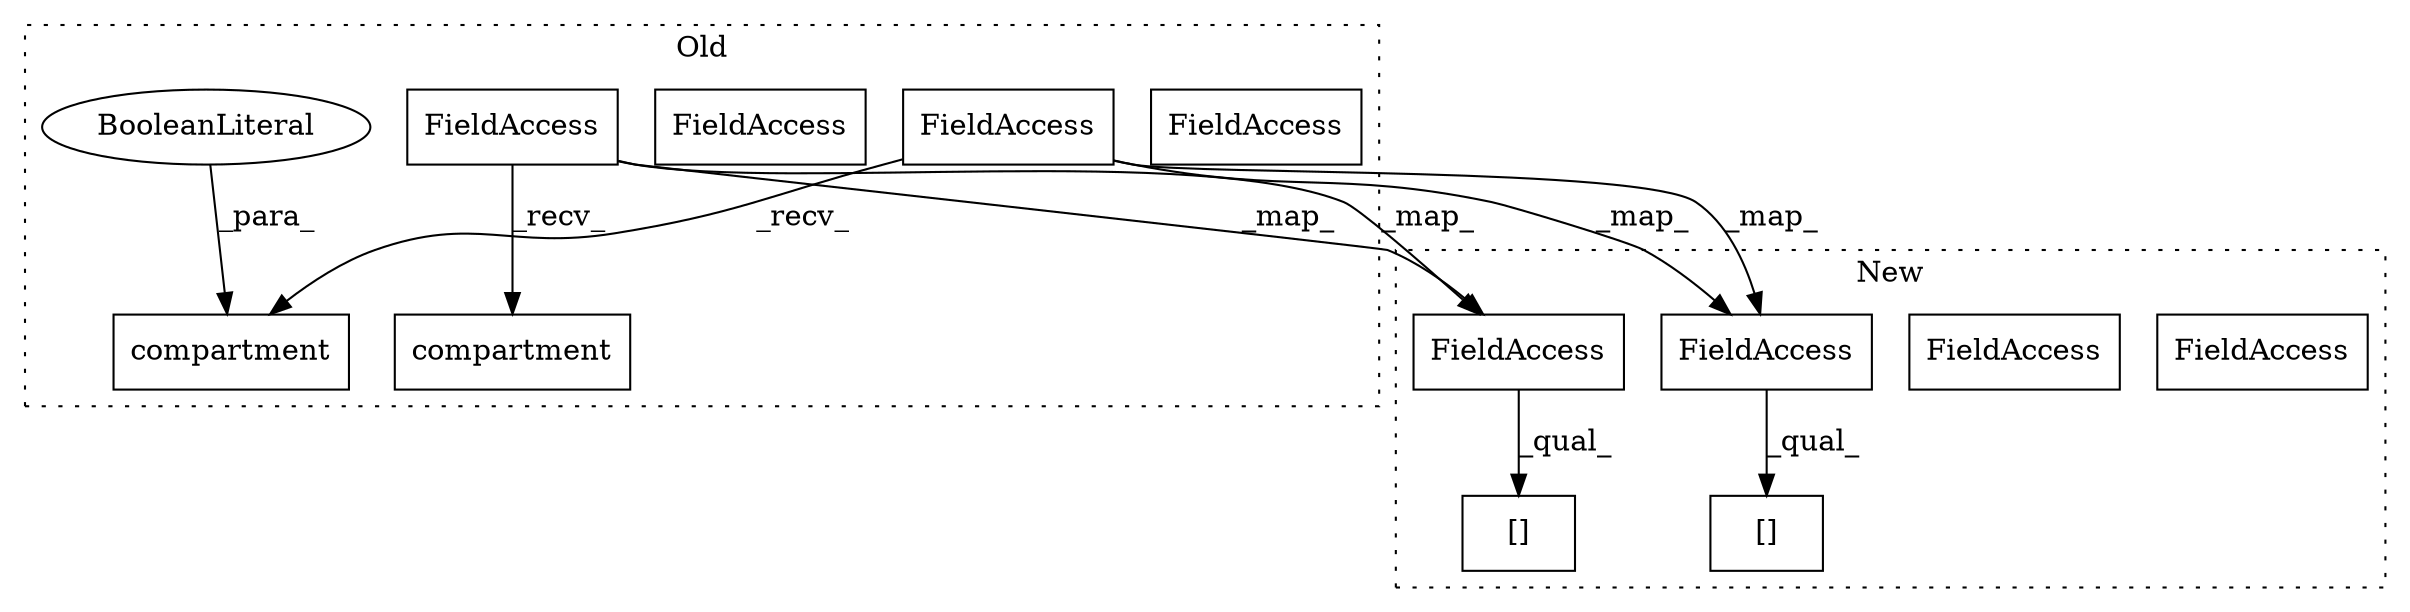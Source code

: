 digraph G {
subgraph cluster0 {
1 [label="compartment" a="32" s="1010,1034" l="12,1" shape="box"];
4 [label="FieldAccess" a="22" s="1001" l="8" shape="box"];
5 [label="BooleanLiteral" a="9" s="1030" l="4" shape="ellipse"];
7 [label="compartment" a="32" s="808,827" l="12,1" shape="box"];
8 [label="FieldAccess" a="22" s="799" l="8" shape="box"];
10 [label="FieldAccess" a="22" s="799" l="8" shape="box"];
11 [label="FieldAccess" a="22" s="1001" l="8" shape="box"];
label = "Old";
style="dotted";
}
subgraph cluster1 {
2 [label="[]" a="2" s="981,999" l="9,1" shape="box"];
3 [label="FieldAccess" a="22" s="981" l="8" shape="box"];
6 [label="[]" a="2" s="789,807" l="9,1" shape="box"];
9 [label="FieldAccess" a="22" s="789" l="8" shape="box"];
12 [label="FieldAccess" a="22" s="981" l="8" shape="box"];
13 [label="FieldAccess" a="22" s="789" l="8" shape="box"];
label = "New";
style="dotted";
}
5 -> 1 [label="_para_"];
10 -> 7 [label="_recv_"];
10 -> 13 [label="_map_"];
10 -> 13 [label="_map_"];
11 -> 1 [label="_recv_"];
11 -> 12 [label="_map_"];
11 -> 12 [label="_map_"];
12 -> 2 [label="_qual_"];
13 -> 6 [label="_qual_"];
}